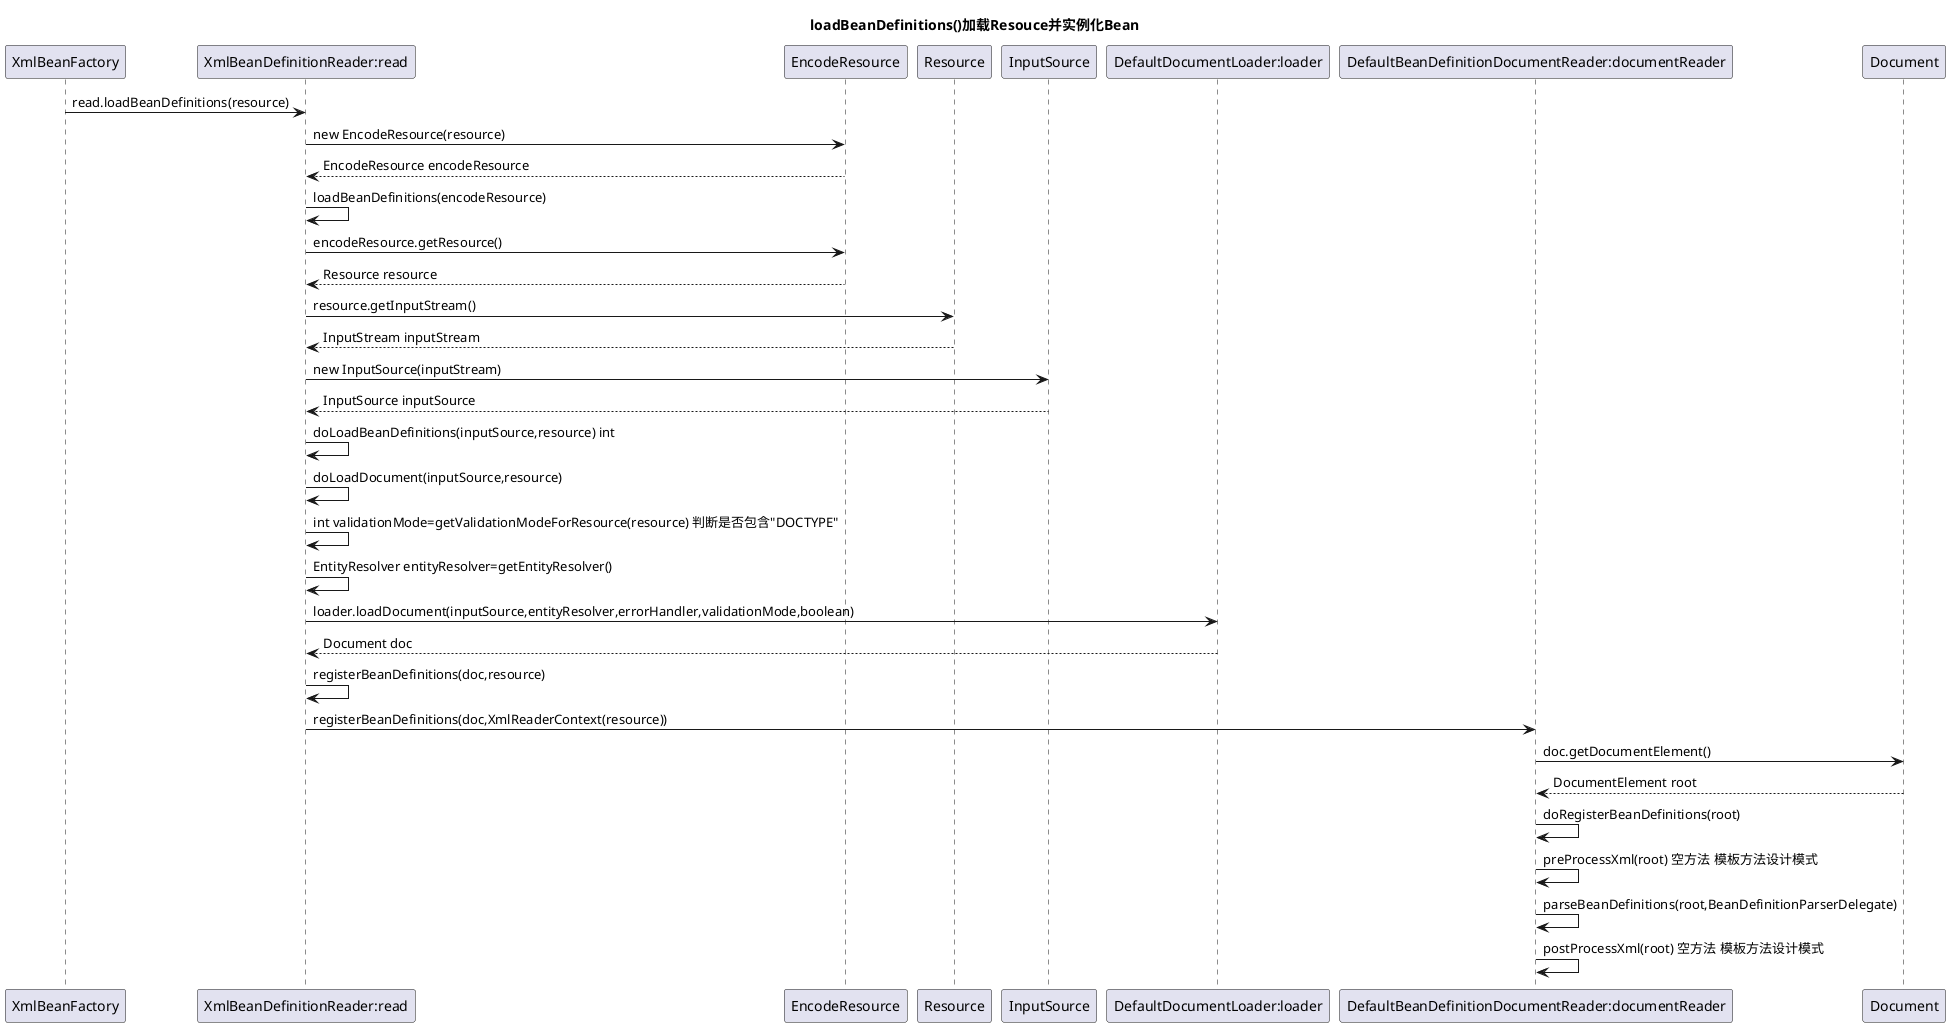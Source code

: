 @startuml
title:loadBeanDefinitions()加载Resouce并实例化Bean
participant XmlBeanFactory
participant read as "XmlBeanDefinitionReader:read"
participant EncodeResource
participant Resource
participant InputSource
participant loader as "DefaultDocumentLoader:loader"
participant documentReader as "DefaultBeanDefinitionDocumentReader:documentReader"
participant Document
XmlBeanFactory->read:read.loadBeanDefinitions(resource)
read->EncodeResource:new EncodeResource(resource)
read<--EncodeResource:EncodeResource encodeResource
read->read:loadBeanDefinitions(encodeResource)
read->EncodeResource:encodeResource.getResource()
read<--EncodeResource:Resource resource
read->Resource:resource.getInputStream()
read<--Resource:InputStream inputStream
read->InputSource:new InputSource(inputStream)
read<--InputSource:InputSource inputSource
read->read:doLoadBeanDefinitions(inputSource,resource) int
read->read:doLoadDocument(inputSource,resource)
read->read:int validationMode=getValidationModeForResource(resource) 判断是否包含"DOCTYPE"
read->read:EntityResolver entityResolver=getEntityResolver()
read->loader:loader.loadDocument(inputSource,entityResolver,errorHandler,validationMode,boolean)
read<--loader:Document doc
read->read:registerBeanDefinitions(doc,resource)
read->documentReader:registerBeanDefinitions(doc,XmlReaderContext(resource))
documentReader->Document:doc.getDocumentElement()
documentReader<--Document:DocumentElement root
documentReader->documentReader:doRegisterBeanDefinitions(root)
documentReader->documentReader:preProcessXml(root) 空方法 模板方法设计模式
documentReader->documentReader:parseBeanDefinitions(root,BeanDefinitionParserDelegate)
documentReader->documentReader:postProcessXml(root) 空方法 模板方法设计模式
@enduml
